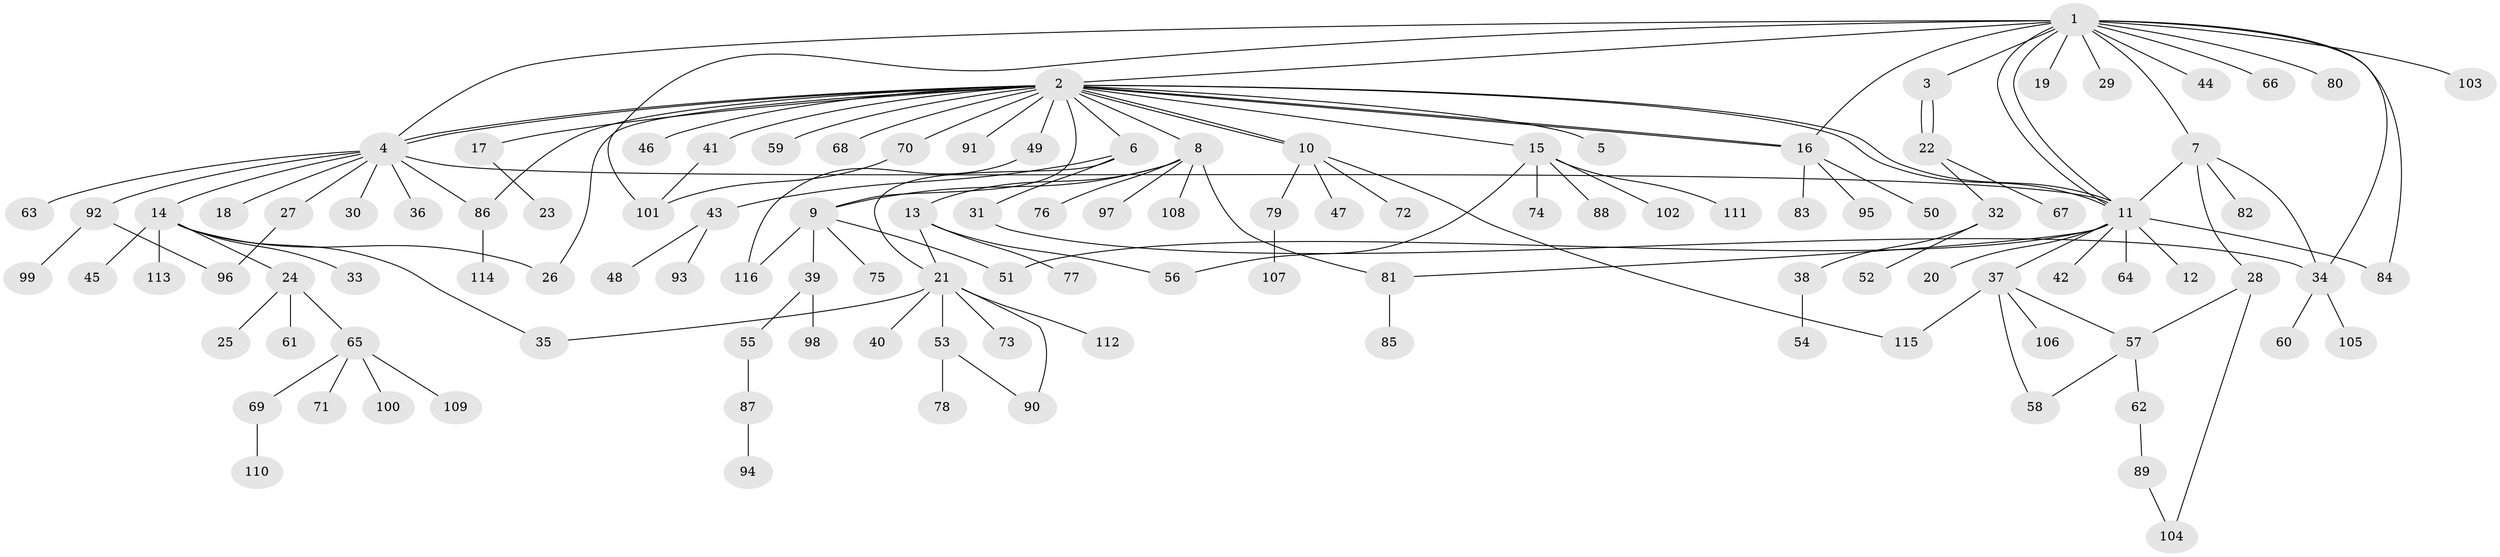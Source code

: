 // Generated by graph-tools (version 1.1) at 2025/26/03/09/25 03:26:07]
// undirected, 116 vertices, 146 edges
graph export_dot {
graph [start="1"]
  node [color=gray90,style=filled];
  1;
  2;
  3;
  4;
  5;
  6;
  7;
  8;
  9;
  10;
  11;
  12;
  13;
  14;
  15;
  16;
  17;
  18;
  19;
  20;
  21;
  22;
  23;
  24;
  25;
  26;
  27;
  28;
  29;
  30;
  31;
  32;
  33;
  34;
  35;
  36;
  37;
  38;
  39;
  40;
  41;
  42;
  43;
  44;
  45;
  46;
  47;
  48;
  49;
  50;
  51;
  52;
  53;
  54;
  55;
  56;
  57;
  58;
  59;
  60;
  61;
  62;
  63;
  64;
  65;
  66;
  67;
  68;
  69;
  70;
  71;
  72;
  73;
  74;
  75;
  76;
  77;
  78;
  79;
  80;
  81;
  82;
  83;
  84;
  85;
  86;
  87;
  88;
  89;
  90;
  91;
  92;
  93;
  94;
  95;
  96;
  97;
  98;
  99;
  100;
  101;
  102;
  103;
  104;
  105;
  106;
  107;
  108;
  109;
  110;
  111;
  112;
  113;
  114;
  115;
  116;
  1 -- 2;
  1 -- 3;
  1 -- 4;
  1 -- 7;
  1 -- 11;
  1 -- 11;
  1 -- 16;
  1 -- 19;
  1 -- 29;
  1 -- 34;
  1 -- 44;
  1 -- 66;
  1 -- 80;
  1 -- 84;
  1 -- 101;
  1 -- 103;
  2 -- 4;
  2 -- 4;
  2 -- 5;
  2 -- 6;
  2 -- 8;
  2 -- 9;
  2 -- 10;
  2 -- 10;
  2 -- 11;
  2 -- 11;
  2 -- 15;
  2 -- 16;
  2 -- 16;
  2 -- 17;
  2 -- 26;
  2 -- 41;
  2 -- 46;
  2 -- 49;
  2 -- 59;
  2 -- 68;
  2 -- 70;
  2 -- 86;
  2 -- 91;
  3 -- 22;
  3 -- 22;
  4 -- 11;
  4 -- 14;
  4 -- 18;
  4 -- 27;
  4 -- 30;
  4 -- 36;
  4 -- 63;
  4 -- 86;
  4 -- 92;
  6 -- 21;
  6 -- 31;
  6 -- 43;
  7 -- 11;
  7 -- 28;
  7 -- 34;
  7 -- 82;
  8 -- 9;
  8 -- 13;
  8 -- 76;
  8 -- 81;
  8 -- 97;
  8 -- 108;
  9 -- 39;
  9 -- 51;
  9 -- 75;
  9 -- 116;
  10 -- 47;
  10 -- 72;
  10 -- 79;
  10 -- 115;
  11 -- 12;
  11 -- 20;
  11 -- 37;
  11 -- 42;
  11 -- 51;
  11 -- 64;
  11 -- 81;
  11 -- 84;
  13 -- 21;
  13 -- 56;
  13 -- 77;
  14 -- 24;
  14 -- 26;
  14 -- 33;
  14 -- 35;
  14 -- 45;
  14 -- 113;
  15 -- 56;
  15 -- 74;
  15 -- 88;
  15 -- 102;
  15 -- 111;
  16 -- 50;
  16 -- 83;
  16 -- 95;
  17 -- 23;
  21 -- 35;
  21 -- 40;
  21 -- 53;
  21 -- 73;
  21 -- 90;
  21 -- 112;
  22 -- 32;
  22 -- 67;
  24 -- 25;
  24 -- 61;
  24 -- 65;
  27 -- 96;
  28 -- 57;
  28 -- 104;
  31 -- 34;
  32 -- 38;
  32 -- 52;
  34 -- 60;
  34 -- 105;
  37 -- 57;
  37 -- 58;
  37 -- 106;
  37 -- 115;
  38 -- 54;
  39 -- 55;
  39 -- 98;
  41 -- 101;
  43 -- 48;
  43 -- 93;
  49 -- 116;
  53 -- 78;
  53 -- 90;
  55 -- 87;
  57 -- 58;
  57 -- 62;
  62 -- 89;
  65 -- 69;
  65 -- 71;
  65 -- 100;
  65 -- 109;
  69 -- 110;
  70 -- 101;
  79 -- 107;
  81 -- 85;
  86 -- 114;
  87 -- 94;
  89 -- 104;
  92 -- 96;
  92 -- 99;
}
